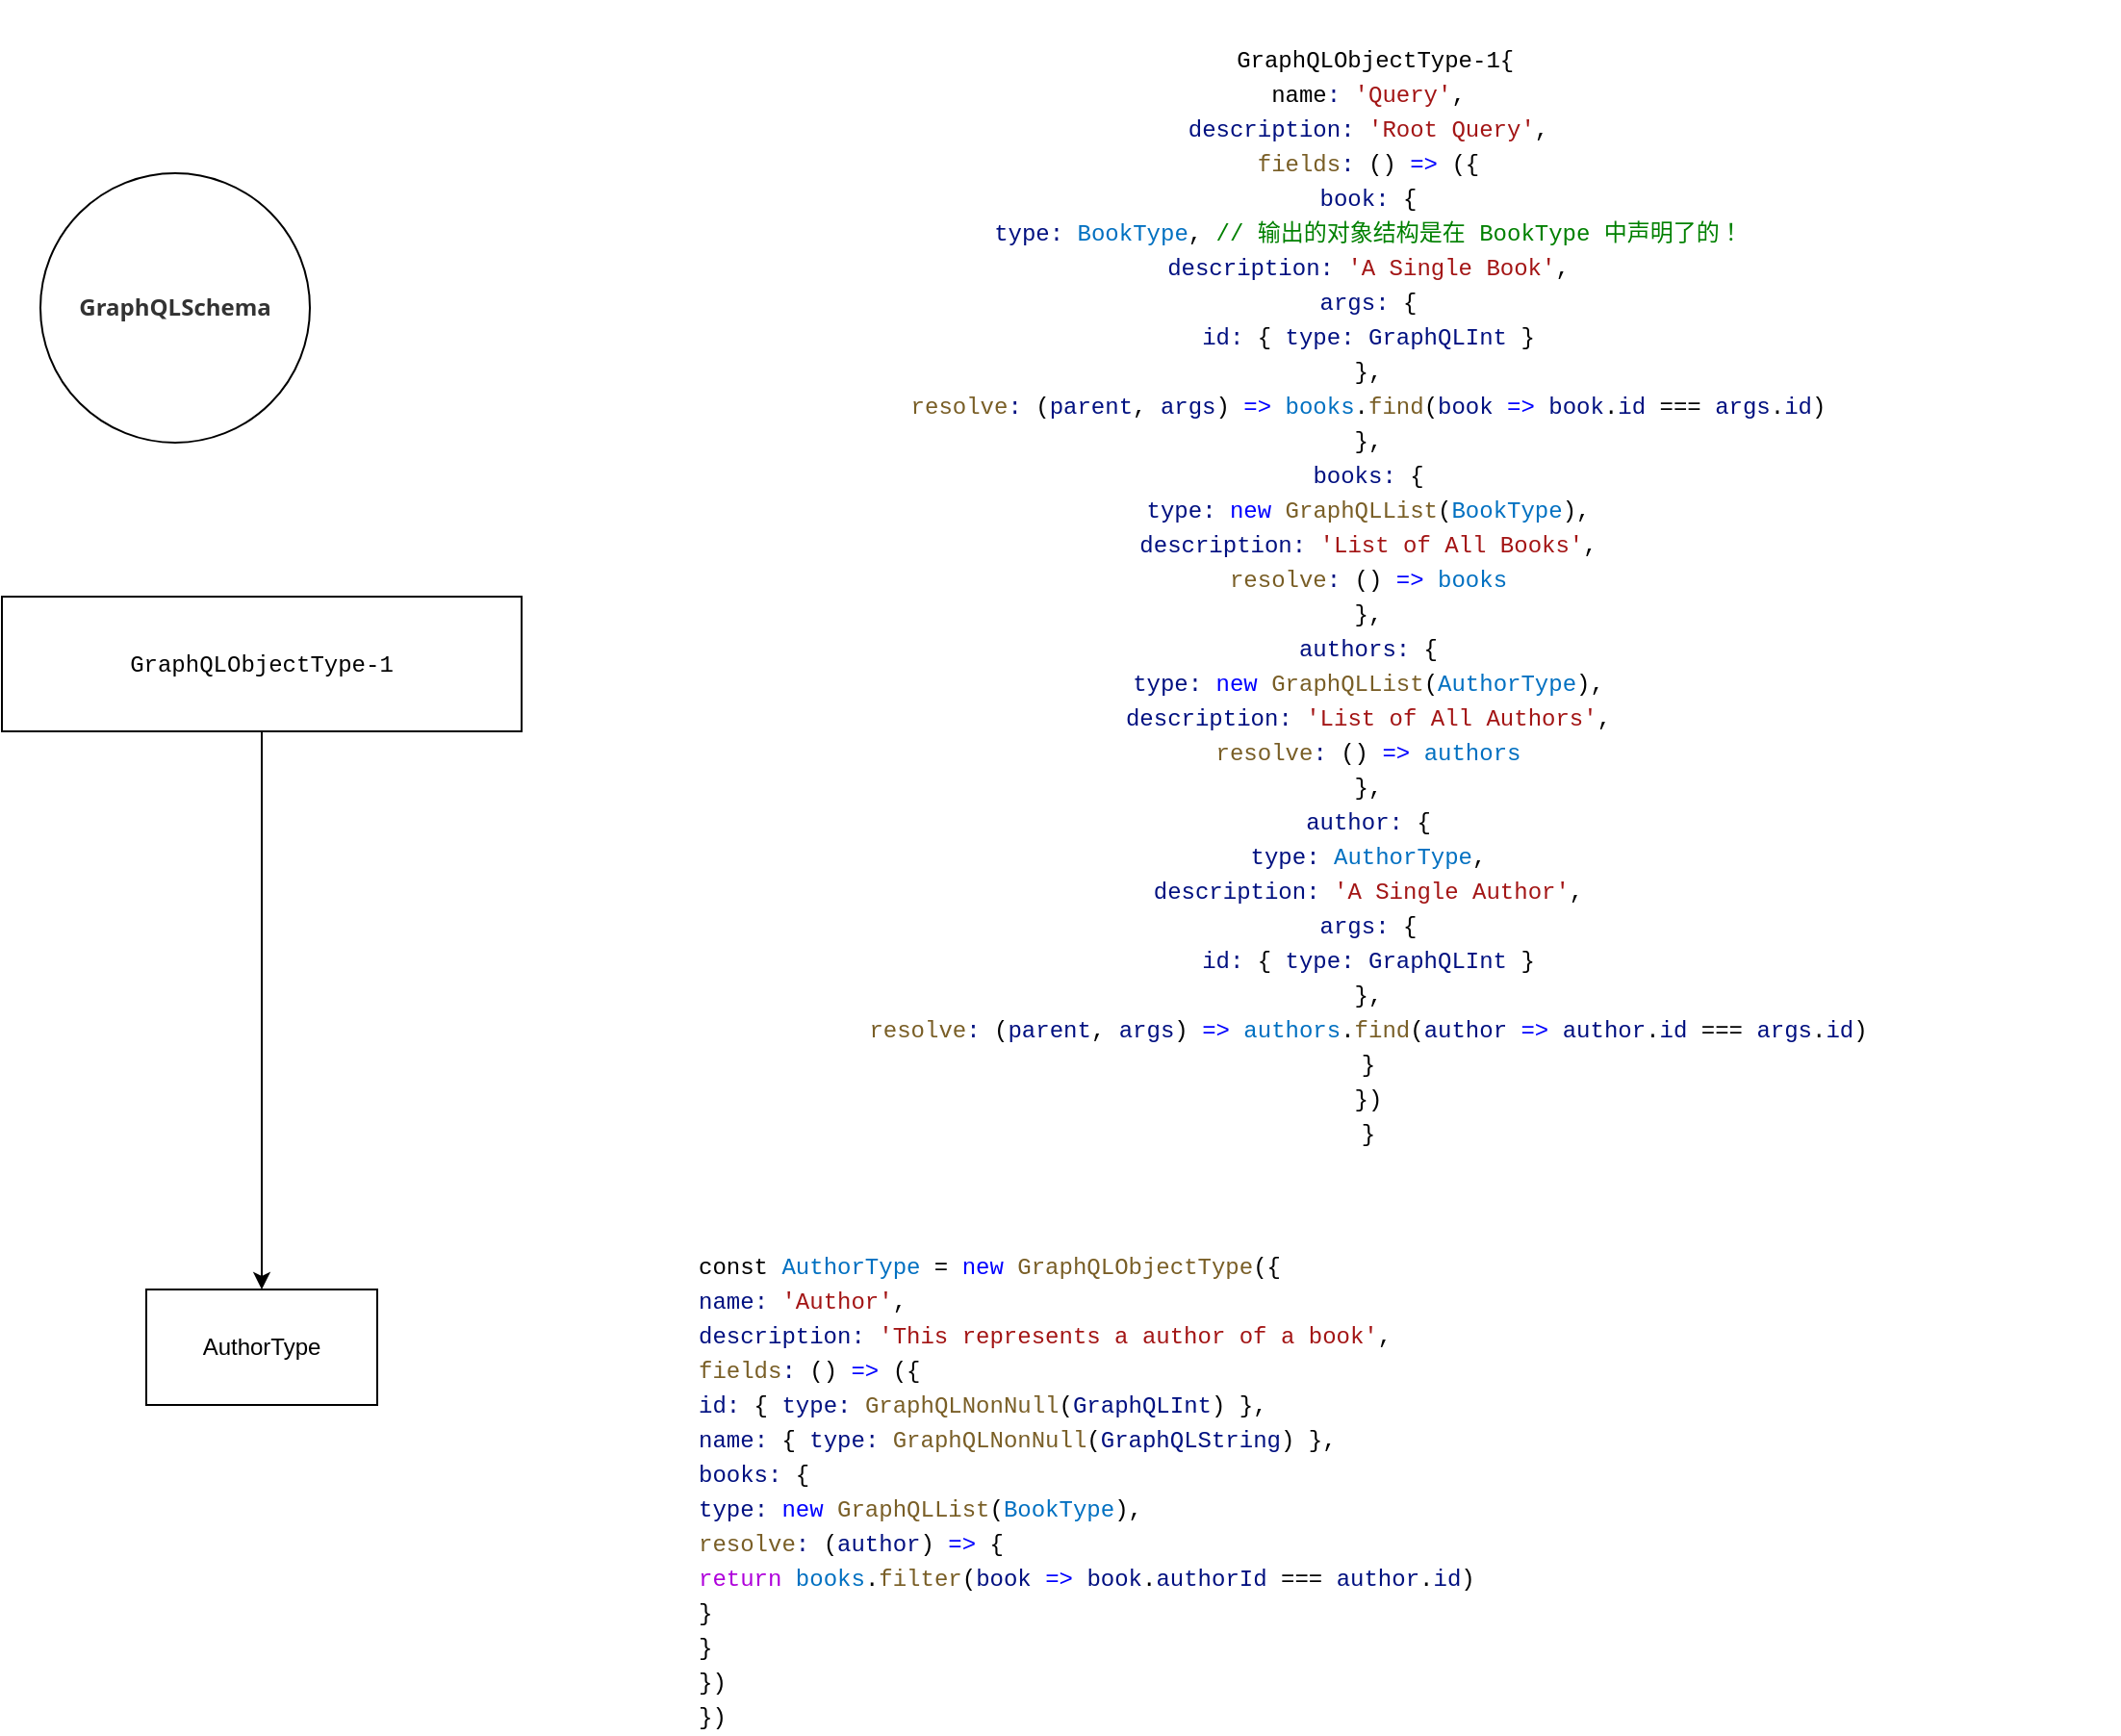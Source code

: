 <mxfile version="22.0.0" type="github">
  <diagram name="Page-1" id="8ce9d11a-91a2-4d17-14d8-a56ed91bf033">
    <mxGraphModel dx="1299" dy="1138" grid="1" gridSize="10" guides="1" tooltips="1" connect="1" arrows="1" fold="1" page="1" pageScale="1" pageWidth="1100" pageHeight="850" background="none" math="0" shadow="0">
      <root>
        <mxCell id="0" />
        <mxCell id="1" parent="0" />
        <mxCell id="iLBVvjwJMC0lBQrL37YK-2" value="&lt;h5 style=&quot;box-sizing: border-box; break-after: avoid-page; break-inside: avoid; orphans: 4; font-size: 1em; margin-top: 1rem; margin-bottom: 1rem; position: relative; line-height: 1.4; cursor: text; caret-color: rgb(51, 51, 51); color: rgb(51, 51, 51); font-family: &amp;quot;Open Sans&amp;quot;, &amp;quot;Clear Sans&amp;quot;, &amp;quot;Helvetica Neue&amp;quot;, Helvetica, Arial, &amp;quot;Segoe UI Emoji&amp;quot;, sans-serif; text-align: start; background-color: rgb(255, 255, 255);&quot; class=&quot;md-end-block md-heading md-focus&quot;&gt;GraphQLSchema&lt;/h5&gt;" style="ellipse;whiteSpace=wrap;html=1;aspect=fixed;" vertex="1" parent="1">
          <mxGeometry x="460" y="180" width="140" height="140" as="geometry" />
        </mxCell>
        <mxCell id="iLBVvjwJMC0lBQrL37YK-6" value="" style="edgeStyle=orthogonalEdgeStyle;rounded=0;orthogonalLoop=1;jettySize=auto;html=1;" edge="1" parent="1" source="iLBVvjwJMC0lBQrL37YK-3" target="iLBVvjwJMC0lBQrL37YK-5">
          <mxGeometry relative="1" as="geometry" />
        </mxCell>
        <mxCell id="iLBVvjwJMC0lBQrL37YK-3" value="&lt;div style=&quot;background-color: rgb(255, 255, 255); font-family: Menlo, Monaco, &amp;quot;Courier New&amp;quot;, monospace; line-height: 18px;&quot;&gt;GraphQLObjectType-1&lt;/div&gt;" style="rounded=0;whiteSpace=wrap;html=1;" vertex="1" parent="1">
          <mxGeometry x="440" y="400" width="270" height="70" as="geometry" />
        </mxCell>
        <mxCell id="iLBVvjwJMC0lBQrL37YK-4" value="&lt;div style=&quot;background-color: rgb(255, 255, 255); font-family: Menlo, Monaco, &amp;quot;Courier New&amp;quot;, monospace; line-height: 18px;&quot;&gt;&lt;div&gt;&amp;nbsp;GraphQLObjectType-1{&lt;/div&gt;&lt;div&gt;  name&lt;span style=&quot;color: #001080;&quot;&gt;:&lt;/span&gt; &lt;span style=&quot;color: #a31515;&quot;&gt;&#39;Query&#39;&lt;/span&gt;,&lt;/div&gt;&lt;div&gt;  &lt;span style=&quot;color: #001080;&quot;&gt;description&lt;/span&gt;&lt;span style=&quot;color: #001080;&quot;&gt;:&lt;/span&gt; &lt;span style=&quot;color: #a31515;&quot;&gt;&#39;Root Query&#39;&lt;/span&gt;,&lt;/div&gt;&lt;div&gt;  &lt;span style=&quot;color: #795e26;&quot;&gt;fields&lt;/span&gt;&lt;span style=&quot;color: #001080;&quot;&gt;:&lt;/span&gt; () &lt;span style=&quot;color: #0000ff;&quot;&gt;=&amp;gt;&lt;/span&gt; ({&lt;/div&gt;&lt;div&gt;    &lt;span style=&quot;color: #001080;&quot;&gt;book&lt;/span&gt;&lt;span style=&quot;color: #001080;&quot;&gt;:&lt;/span&gt; {&lt;/div&gt;&lt;div&gt;      &lt;span style=&quot;color: #001080;&quot;&gt;type&lt;/span&gt;&lt;span style=&quot;color: #001080;&quot;&gt;:&lt;/span&gt; &lt;span style=&quot;color: #0070c1;&quot;&gt;BookType&lt;/span&gt;,  &lt;span style=&quot;color: #008000;&quot;&gt;// 输出的对象结构是在 BookType 中声明了的！&lt;/span&gt;&lt;/div&gt;&lt;div&gt;      &lt;span style=&quot;color: #001080;&quot;&gt;description&lt;/span&gt;&lt;span style=&quot;color: #001080;&quot;&gt;:&lt;/span&gt; &lt;span style=&quot;color: #a31515;&quot;&gt;&#39;A Single Book&#39;&lt;/span&gt;,&lt;/div&gt;&lt;div&gt;      &lt;span style=&quot;color: #001080;&quot;&gt;args&lt;/span&gt;&lt;span style=&quot;color: #001080;&quot;&gt;:&lt;/span&gt; {&lt;/div&gt;&lt;div&gt;        &lt;span style=&quot;color: #001080;&quot;&gt;id&lt;/span&gt;&lt;span style=&quot;color: #001080;&quot;&gt;:&lt;/span&gt; { &lt;span style=&quot;color: #001080;&quot;&gt;type&lt;/span&gt;&lt;span style=&quot;color: #001080;&quot;&gt;:&lt;/span&gt; &lt;span style=&quot;color: #001080;&quot;&gt;GraphQLInt&lt;/span&gt; }&lt;/div&gt;&lt;div&gt;      },&lt;/div&gt;&lt;div&gt;      &lt;span style=&quot;color: #795e26;&quot;&gt;resolve&lt;/span&gt;&lt;span style=&quot;color: #001080;&quot;&gt;:&lt;/span&gt; (&lt;span style=&quot;color: #001080;&quot;&gt;parent&lt;/span&gt;, &lt;span style=&quot;color: #001080;&quot;&gt;args&lt;/span&gt;) &lt;span style=&quot;color: #0000ff;&quot;&gt;=&amp;gt;&lt;/span&gt; &lt;span style=&quot;color: #0070c1;&quot;&gt;books&lt;/span&gt;.&lt;span style=&quot;color: #795e26;&quot;&gt;find&lt;/span&gt;(&lt;span style=&quot;color: #001080;&quot;&gt;book&lt;/span&gt; &lt;span style=&quot;color: #0000ff;&quot;&gt;=&amp;gt;&lt;/span&gt; &lt;span style=&quot;color: #001080;&quot;&gt;book&lt;/span&gt;.&lt;span style=&quot;color: #001080;&quot;&gt;id&lt;/span&gt; === &lt;span style=&quot;color: #001080;&quot;&gt;args&lt;/span&gt;.&lt;span style=&quot;color: #001080;&quot;&gt;id&lt;/span&gt;)&lt;/div&gt;&lt;div&gt;    },&lt;/div&gt;&lt;div&gt;    &lt;span style=&quot;color: #001080;&quot;&gt;books&lt;/span&gt;&lt;span style=&quot;color: #001080;&quot;&gt;:&lt;/span&gt; {&lt;/div&gt;&lt;div&gt;      &lt;span style=&quot;color: #001080;&quot;&gt;type&lt;/span&gt;&lt;span style=&quot;color: #001080;&quot;&gt;:&lt;/span&gt; &lt;span style=&quot;color: #0000ff;&quot;&gt;new&lt;/span&gt; &lt;span style=&quot;color: #795e26;&quot;&gt;GraphQLList&lt;/span&gt;(&lt;span style=&quot;color: #0070c1;&quot;&gt;BookType&lt;/span&gt;),&lt;/div&gt;&lt;div&gt;      &lt;span style=&quot;color: #001080;&quot;&gt;description&lt;/span&gt;&lt;span style=&quot;color: #001080;&quot;&gt;:&lt;/span&gt; &lt;span style=&quot;color: #a31515;&quot;&gt;&#39;List of All Books&#39;&lt;/span&gt;,&lt;/div&gt;&lt;div&gt;      &lt;span style=&quot;color: #795e26;&quot;&gt;resolve&lt;/span&gt;&lt;span style=&quot;color: #001080;&quot;&gt;:&lt;/span&gt; () &lt;span style=&quot;color: #0000ff;&quot;&gt;=&amp;gt;&lt;/span&gt; &lt;span style=&quot;color: #0070c1;&quot;&gt;books&lt;/span&gt;&lt;/div&gt;&lt;div&gt;    },&lt;/div&gt;&lt;div&gt;    &lt;span style=&quot;color: #001080;&quot;&gt;authors&lt;/span&gt;&lt;span style=&quot;color: #001080;&quot;&gt;:&lt;/span&gt; {&lt;/div&gt;&lt;div&gt;      &lt;span style=&quot;color: #001080;&quot;&gt;type&lt;/span&gt;&lt;span style=&quot;color: #001080;&quot;&gt;:&lt;/span&gt; &lt;span style=&quot;color: #0000ff;&quot;&gt;new&lt;/span&gt; &lt;span style=&quot;color: #795e26;&quot;&gt;GraphQLList&lt;/span&gt;(&lt;span style=&quot;color: #0070c1;&quot;&gt;AuthorType&lt;/span&gt;),&lt;/div&gt;&lt;div&gt;      &lt;span style=&quot;color: #001080;&quot;&gt;description&lt;/span&gt;&lt;span style=&quot;color: #001080;&quot;&gt;:&lt;/span&gt; &lt;span style=&quot;color: #a31515;&quot;&gt;&#39;List of All Authors&#39;&lt;/span&gt;,&lt;/div&gt;&lt;div&gt;      &lt;span style=&quot;color: #795e26;&quot;&gt;resolve&lt;/span&gt;&lt;span style=&quot;color: #001080;&quot;&gt;:&lt;/span&gt; () &lt;span style=&quot;color: #0000ff;&quot;&gt;=&amp;gt;&lt;/span&gt; &lt;span style=&quot;color: #0070c1;&quot;&gt;authors&lt;/span&gt;&lt;/div&gt;&lt;div&gt;    },&lt;/div&gt;&lt;div&gt;    &lt;span style=&quot;color: #001080;&quot;&gt;author&lt;/span&gt;&lt;span style=&quot;color: #001080;&quot;&gt;:&lt;/span&gt; {&lt;/div&gt;&lt;div&gt;      &lt;span style=&quot;color: #001080;&quot;&gt;type&lt;/span&gt;&lt;span style=&quot;color: #001080;&quot;&gt;:&lt;/span&gt; &lt;span style=&quot;color: #0070c1;&quot;&gt;AuthorType&lt;/span&gt;,&lt;/div&gt;&lt;div&gt;      &lt;span style=&quot;color: #001080;&quot;&gt;description&lt;/span&gt;&lt;span style=&quot;color: #001080;&quot;&gt;:&lt;/span&gt; &lt;span style=&quot;color: #a31515;&quot;&gt;&#39;A Single Author&#39;&lt;/span&gt;,&lt;/div&gt;&lt;div&gt;      &lt;span style=&quot;color: #001080;&quot;&gt;args&lt;/span&gt;&lt;span style=&quot;color: #001080;&quot;&gt;:&lt;/span&gt; {&lt;/div&gt;&lt;div&gt;        &lt;span style=&quot;color: #001080;&quot;&gt;id&lt;/span&gt;&lt;span style=&quot;color: #001080;&quot;&gt;:&lt;/span&gt; { &lt;span style=&quot;color: #001080;&quot;&gt;type&lt;/span&gt;&lt;span style=&quot;color: #001080;&quot;&gt;:&lt;/span&gt; &lt;span style=&quot;color: #001080;&quot;&gt;GraphQLInt&lt;/span&gt; }&lt;/div&gt;&lt;div&gt;      },&lt;/div&gt;&lt;div&gt;      &lt;span style=&quot;color: #795e26;&quot;&gt;resolve&lt;/span&gt;&lt;span style=&quot;color: #001080;&quot;&gt;:&lt;/span&gt; (&lt;span style=&quot;color: #001080;&quot;&gt;parent&lt;/span&gt;, &lt;span style=&quot;color: #001080;&quot;&gt;args&lt;/span&gt;) &lt;span style=&quot;color: #0000ff;&quot;&gt;=&amp;gt;&lt;/span&gt; &lt;span style=&quot;color: #0070c1;&quot;&gt;authors&lt;/span&gt;.&lt;span style=&quot;color: #795e26;&quot;&gt;find&lt;/span&gt;(&lt;span style=&quot;color: #001080;&quot;&gt;author&lt;/span&gt; &lt;span style=&quot;color: #0000ff;&quot;&gt;=&amp;gt;&lt;/span&gt; &lt;span style=&quot;color: #001080;&quot;&gt;author&lt;/span&gt;.&lt;span style=&quot;color: #001080;&quot;&gt;id&lt;/span&gt; === &lt;span style=&quot;color: #001080;&quot;&gt;args&lt;/span&gt;.&lt;span style=&quot;color: #001080;&quot;&gt;id&lt;/span&gt;)&lt;/div&gt;&lt;div&gt;    }&lt;/div&gt;&lt;div&gt;  })&lt;/div&gt;&lt;div&gt;}&lt;/div&gt;&lt;/div&gt;" style="text;html=1;strokeColor=none;fillColor=none;align=center;verticalAlign=middle;whiteSpace=wrap;rounded=0;" vertex="1" parent="1">
          <mxGeometry x="760" y="90" width="780" height="620" as="geometry" />
        </mxCell>
        <mxCell id="iLBVvjwJMC0lBQrL37YK-5" value="AuthorType" style="whiteSpace=wrap;html=1;rounded=0;" vertex="1" parent="1">
          <mxGeometry x="515" y="760" width="120" height="60" as="geometry" />
        </mxCell>
        <mxCell id="iLBVvjwJMC0lBQrL37YK-9" value="&lt;div style=&quot;background-color: rgb(255, 255, 255); font-family: Menlo, Monaco, &amp;quot;Courier New&amp;quot;, monospace; line-height: 18px;&quot;&gt;&lt;div&gt;const &lt;span style=&quot;color: #0070c1;&quot;&gt;AuthorType&lt;/span&gt; = &lt;span style=&quot;color: #0000ff;&quot;&gt;new&lt;/span&gt; &lt;span style=&quot;color: #795e26;&quot;&gt;GraphQLObjectType&lt;/span&gt;({&lt;/div&gt;&lt;div&gt;  &lt;span style=&quot;color: #001080;&quot;&gt;name&lt;/span&gt;&lt;span style=&quot;color: #001080;&quot;&gt;:&lt;/span&gt; &lt;span style=&quot;color: #a31515;&quot;&gt;&#39;Author&#39;&lt;/span&gt;,&lt;/div&gt;&lt;div&gt;  &lt;span style=&quot;color: #001080;&quot;&gt;description&lt;/span&gt;&lt;span style=&quot;color: #001080;&quot;&gt;:&lt;/span&gt; &lt;span style=&quot;color: #a31515;&quot;&gt;&#39;This represents a author of a book&#39;&lt;/span&gt;,&lt;/div&gt;&lt;div&gt;  &lt;span style=&quot;color: #795e26;&quot;&gt;fields&lt;/span&gt;&lt;span style=&quot;color: #001080;&quot;&gt;:&lt;/span&gt; () &lt;span style=&quot;color: #0000ff;&quot;&gt;=&amp;gt;&lt;/span&gt; ({&lt;/div&gt;&lt;div&gt;    &lt;span style=&quot;color: #001080;&quot;&gt;id&lt;/span&gt;&lt;span style=&quot;color: #001080;&quot;&gt;:&lt;/span&gt; { &lt;span style=&quot;color: #001080;&quot;&gt;type&lt;/span&gt;&lt;span style=&quot;color: #001080;&quot;&gt;:&lt;/span&gt; &lt;span style=&quot;color: #795e26;&quot;&gt;GraphQLNonNull&lt;/span&gt;(&lt;span style=&quot;color: #001080;&quot;&gt;GraphQLInt&lt;/span&gt;) },&lt;/div&gt;&lt;div&gt;    &lt;span style=&quot;color: #001080;&quot;&gt;name&lt;/span&gt;&lt;span style=&quot;color: #001080;&quot;&gt;:&lt;/span&gt; { &lt;span style=&quot;color: #001080;&quot;&gt;type&lt;/span&gt;&lt;span style=&quot;color: #001080;&quot;&gt;:&lt;/span&gt; &lt;span style=&quot;color: #795e26;&quot;&gt;GraphQLNonNull&lt;/span&gt;(&lt;span style=&quot;color: #001080;&quot;&gt;GraphQLString&lt;/span&gt;) },&lt;/div&gt;&lt;div&gt;    &lt;span style=&quot;color: #001080;&quot;&gt;books&lt;/span&gt;&lt;span style=&quot;color: #001080;&quot;&gt;:&lt;/span&gt; {&lt;/div&gt;&lt;div&gt;      &lt;span style=&quot;color: #001080;&quot;&gt;type&lt;/span&gt;&lt;span style=&quot;color: #001080;&quot;&gt;:&lt;/span&gt; &lt;span style=&quot;color: #0000ff;&quot;&gt;new&lt;/span&gt; &lt;span style=&quot;color: #795e26;&quot;&gt;GraphQLList&lt;/span&gt;(&lt;span style=&quot;color: #0070c1;&quot;&gt;BookType&lt;/span&gt;),&lt;/div&gt;&lt;div&gt;      &lt;span style=&quot;color: #795e26;&quot;&gt;resolve&lt;/span&gt;&lt;span style=&quot;color: #001080;&quot;&gt;:&lt;/span&gt; (&lt;span style=&quot;color: #001080;&quot;&gt;author&lt;/span&gt;) &lt;span style=&quot;color: #0000ff;&quot;&gt;=&amp;gt;&lt;/span&gt; {&lt;/div&gt;&lt;div&gt;        &lt;span style=&quot;color: #af00db;&quot;&gt;return&lt;/span&gt; &lt;span style=&quot;color: #0070c1;&quot;&gt;books&lt;/span&gt;.&lt;span style=&quot;color: #795e26;&quot;&gt;filter&lt;/span&gt;(&lt;span style=&quot;color: #001080;&quot;&gt;book&lt;/span&gt; &lt;span style=&quot;color: #0000ff;&quot;&gt;=&amp;gt;&lt;/span&gt; &lt;span style=&quot;color: #001080;&quot;&gt;book&lt;/span&gt;.&lt;span style=&quot;color: #001080;&quot;&gt;authorId&lt;/span&gt; === &lt;span style=&quot;color: #001080;&quot;&gt;author&lt;/span&gt;.&lt;span style=&quot;color: #001080;&quot;&gt;id&lt;/span&gt;)&lt;/div&gt;&lt;div&gt;      }&lt;/div&gt;&lt;div&gt;    }&lt;/div&gt;&lt;div&gt;  })&lt;/div&gt;&lt;div&gt;})&lt;/div&gt;&lt;/div&gt;" style="text;html=1;strokeColor=none;fillColor=none;align=left;verticalAlign=middle;whiteSpace=wrap;rounded=0;" vertex="1" parent="1">
          <mxGeometry x="800" y="850" width="640" height="30" as="geometry" />
        </mxCell>
      </root>
    </mxGraphModel>
  </diagram>
</mxfile>
